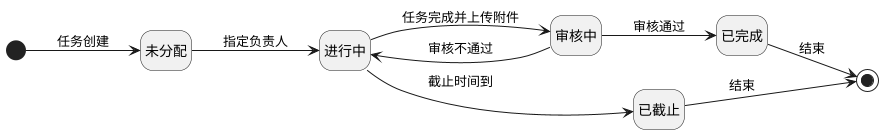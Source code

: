 @startuml

'https://plantuml.com/state-diagram
hide empty description
left to right direction


[*] --> 未分配 : 任务创建

未分配 --> 进行中 : 指定负责人

进行中 --> 审核中 : 任务完成并上传附件

审核中 --> 已完成 : 审核通过
审核中 --> 进行中 : 审核不通过

进行中 --> 已截止 : 截止时间到

已完成 --> [*] : 结束
已截止 --> [*] : 结束

@enduml

